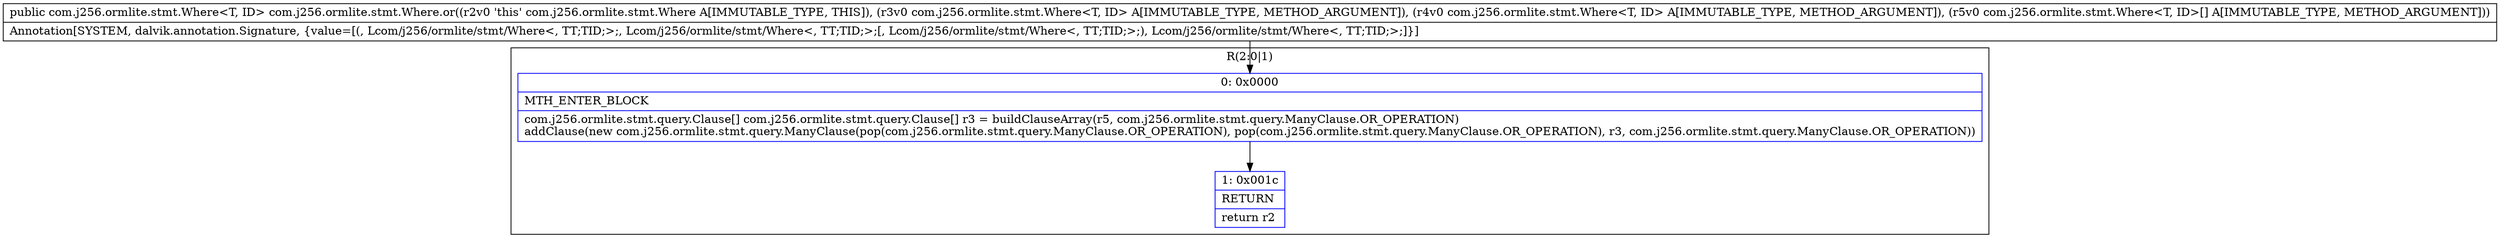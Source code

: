 digraph "CFG forcom.j256.ormlite.stmt.Where.or(Lcom\/j256\/ormlite\/stmt\/Where;Lcom\/j256\/ormlite\/stmt\/Where;[Lcom\/j256\/ormlite\/stmt\/Where;)Lcom\/j256\/ormlite\/stmt\/Where;" {
subgraph cluster_Region_1616388481 {
label = "R(2:0|1)";
node [shape=record,color=blue];
Node_0 [shape=record,label="{0\:\ 0x0000|MTH_ENTER_BLOCK\l|com.j256.ormlite.stmt.query.Clause[] com.j256.ormlite.stmt.query.Clause[] r3 = buildClauseArray(r5, com.j256.ormlite.stmt.query.ManyClause.OR_OPERATION)\laddClause(new com.j256.ormlite.stmt.query.ManyClause(pop(com.j256.ormlite.stmt.query.ManyClause.OR_OPERATION), pop(com.j256.ormlite.stmt.query.ManyClause.OR_OPERATION), r3, com.j256.ormlite.stmt.query.ManyClause.OR_OPERATION))\l}"];
Node_1 [shape=record,label="{1\:\ 0x001c|RETURN\l|return r2\l}"];
}
MethodNode[shape=record,label="{public com.j256.ormlite.stmt.Where\<T, ID\> com.j256.ormlite.stmt.Where.or((r2v0 'this' com.j256.ormlite.stmt.Where A[IMMUTABLE_TYPE, THIS]), (r3v0 com.j256.ormlite.stmt.Where\<T, ID\> A[IMMUTABLE_TYPE, METHOD_ARGUMENT]), (r4v0 com.j256.ormlite.stmt.Where\<T, ID\> A[IMMUTABLE_TYPE, METHOD_ARGUMENT]), (r5v0 com.j256.ormlite.stmt.Where\<T, ID\>[] A[IMMUTABLE_TYPE, METHOD_ARGUMENT]))  | Annotation[SYSTEM, dalvik.annotation.Signature, \{value=[(, Lcom\/j256\/ormlite\/stmt\/Where\<, TT;TID;\>;, Lcom\/j256\/ormlite\/stmt\/Where\<, TT;TID;\>;[, Lcom\/j256\/ormlite\/stmt\/Where\<, TT;TID;\>;), Lcom\/j256\/ormlite\/stmt\/Where\<, TT;TID;\>;]\}]\l}"];
MethodNode -> Node_0;
Node_0 -> Node_1;
}


